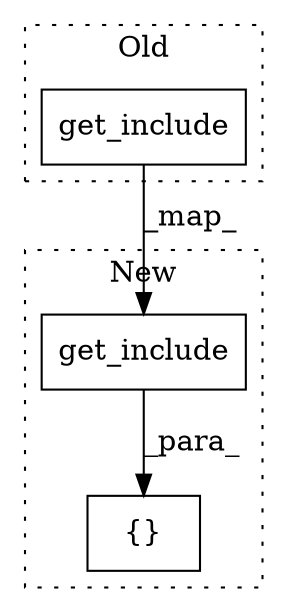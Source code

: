 digraph G {
subgraph cluster0 {
1 [label="get_include" a="32" s="595" l="13" shape="box"];
label = "Old";
style="dotted";
}
subgraph cluster1 {
2 [label="get_include" a="32" s="463" l="13" shape="box"];
3 [label="{}" a="4" s="456,534" l="1,1" shape="box"];
label = "New";
style="dotted";
}
1 -> 2 [label="_map_"];
2 -> 3 [label="_para_"];
}